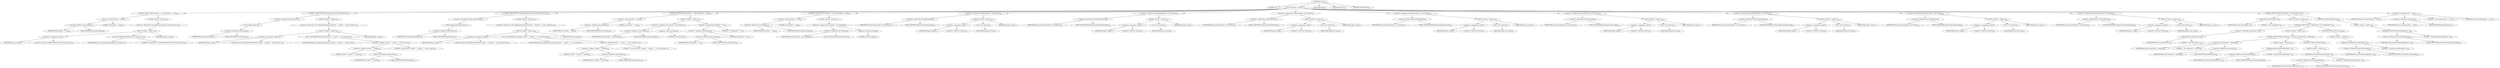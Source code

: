 digraph "scan" {  
"482" [label = <(METHOD,scan)<SUB>527</SUB>> ]
"22" [label = <(PARAM,this)<SUB>527</SUB>> ]
"483" [label = <(BLOCK,&lt;empty&gt;,&lt;empty&gt;)<SUB>527</SUB>> ]
"484" [label = <(CONTROL_STRUCTURE,if (basedir == null),if (basedir == null))<SUB>528</SUB>> ]
"485" [label = <(&lt;operator&gt;.equals,basedir == null)<SUB>528</SUB>> ]
"486" [label = <(&lt;operator&gt;.fieldAccess,this.basedir)<SUB>528</SUB>> ]
"487" [label = <(IDENTIFIER,this,basedir == null)<SUB>528</SUB>> ]
"488" [label = <(FIELD_IDENTIFIER,basedir,basedir)<SUB>528</SUB>> ]
"489" [label = <(LITERAL,null,basedir == null)<SUB>528</SUB>> ]
"490" [label = <(BLOCK,&lt;empty&gt;,&lt;empty&gt;)<SUB>528</SUB>> ]
"491" [label = <(&lt;operator&gt;.throw,throw new IllegalStateException(&quot;No basedir set&quot;);)<SUB>529</SUB>> ]
"492" [label = <(BLOCK,&lt;empty&gt;,&lt;empty&gt;)<SUB>529</SUB>> ]
"493" [label = <(&lt;operator&gt;.assignment,&lt;empty&gt;)> ]
"494" [label = <(IDENTIFIER,$obj1,&lt;empty&gt;)> ]
"495" [label = <(&lt;operator&gt;.alloc,new IllegalStateException(&quot;No basedir set&quot;))<SUB>529</SUB>> ]
"496" [label = <(&lt;init&gt;,new IllegalStateException(&quot;No basedir set&quot;))<SUB>529</SUB>> ]
"497" [label = <(IDENTIFIER,$obj1,new IllegalStateException(&quot;No basedir set&quot;))> ]
"498" [label = <(LITERAL,&quot;No basedir set&quot;,new IllegalStateException(&quot;No basedir set&quot;))<SUB>529</SUB>> ]
"499" [label = <(IDENTIFIER,$obj1,&lt;empty&gt;)> ]
"500" [label = <(CONTROL_STRUCTURE,if (!basedir.exists()),if (!basedir.exists()))<SUB>531</SUB>> ]
"501" [label = <(&lt;operator&gt;.logicalNot,!basedir.exists())<SUB>531</SUB>> ]
"502" [label = <(exists,basedir.exists())<SUB>531</SUB>> ]
"503" [label = <(&lt;operator&gt;.fieldAccess,this.basedir)<SUB>531</SUB>> ]
"504" [label = <(IDENTIFIER,this,basedir.exists())<SUB>531</SUB>> ]
"505" [label = <(FIELD_IDENTIFIER,basedir,basedir)<SUB>531</SUB>> ]
"506" [label = <(BLOCK,&lt;empty&gt;,&lt;empty&gt;)<SUB>531</SUB>> ]
"507" [label = <(&lt;operator&gt;.throw,throw new IllegalStateException(&quot;basedir &quot; + basedir + &quot; does not exist&quot;);)<SUB>532</SUB>> ]
"508" [label = <(BLOCK,&lt;empty&gt;,&lt;empty&gt;)<SUB>532</SUB>> ]
"509" [label = <(&lt;operator&gt;.assignment,&lt;empty&gt;)> ]
"510" [label = <(IDENTIFIER,$obj2,&lt;empty&gt;)> ]
"511" [label = <(&lt;operator&gt;.alloc,new IllegalStateException(&quot;basedir &quot; + basedir + &quot; does not exist&quot;))<SUB>532</SUB>> ]
"512" [label = <(&lt;init&gt;,new IllegalStateException(&quot;basedir &quot; + basedir + &quot; does not exist&quot;))<SUB>532</SUB>> ]
"513" [label = <(IDENTIFIER,$obj2,new IllegalStateException(&quot;basedir &quot; + basedir + &quot; does not exist&quot;))> ]
"514" [label = <(&lt;operator&gt;.addition,&quot;basedir &quot; + basedir + &quot; does not exist&quot;)<SUB>532</SUB>> ]
"515" [label = <(&lt;operator&gt;.addition,&quot;basedir &quot; + basedir)<SUB>532</SUB>> ]
"516" [label = <(LITERAL,&quot;basedir &quot;,&quot;basedir &quot; + basedir)<SUB>532</SUB>> ]
"517" [label = <(&lt;operator&gt;.fieldAccess,this.basedir)<SUB>532</SUB>> ]
"518" [label = <(IDENTIFIER,this,&quot;basedir &quot; + basedir)<SUB>532</SUB>> ]
"519" [label = <(FIELD_IDENTIFIER,basedir,basedir)<SUB>532</SUB>> ]
"520" [label = <(LITERAL,&quot; does not exist&quot;,&quot;basedir &quot; + basedir + &quot; does not exist&quot;)<SUB>533</SUB>> ]
"521" [label = <(IDENTIFIER,$obj2,&lt;empty&gt;)> ]
"522" [label = <(CONTROL_STRUCTURE,if (!basedir.isDirectory()),if (!basedir.isDirectory()))<SUB>535</SUB>> ]
"523" [label = <(&lt;operator&gt;.logicalNot,!basedir.isDirectory())<SUB>535</SUB>> ]
"524" [label = <(isDirectory,basedir.isDirectory())<SUB>535</SUB>> ]
"525" [label = <(&lt;operator&gt;.fieldAccess,this.basedir)<SUB>535</SUB>> ]
"526" [label = <(IDENTIFIER,this,basedir.isDirectory())<SUB>535</SUB>> ]
"527" [label = <(FIELD_IDENTIFIER,basedir,basedir)<SUB>535</SUB>> ]
"528" [label = <(BLOCK,&lt;empty&gt;,&lt;empty&gt;)<SUB>535</SUB>> ]
"529" [label = <(&lt;operator&gt;.throw,throw new IllegalStateException(&quot;basedir &quot; + basedir + &quot; is not a directory&quot;);)<SUB>536</SUB>> ]
"530" [label = <(BLOCK,&lt;empty&gt;,&lt;empty&gt;)<SUB>536</SUB>> ]
"531" [label = <(&lt;operator&gt;.assignment,&lt;empty&gt;)> ]
"532" [label = <(IDENTIFIER,$obj3,&lt;empty&gt;)> ]
"533" [label = <(&lt;operator&gt;.alloc,new IllegalStateException(&quot;basedir &quot; + basedir + &quot; is not a directory&quot;))<SUB>536</SUB>> ]
"534" [label = <(&lt;init&gt;,new IllegalStateException(&quot;basedir &quot; + basedir + &quot; is not a directory&quot;))<SUB>536</SUB>> ]
"535" [label = <(IDENTIFIER,$obj3,new IllegalStateException(&quot;basedir &quot; + basedir + &quot; is not a directory&quot;))> ]
"536" [label = <(&lt;operator&gt;.addition,&quot;basedir &quot; + basedir + &quot; is not a directory&quot;)<SUB>536</SUB>> ]
"537" [label = <(&lt;operator&gt;.addition,&quot;basedir &quot; + basedir)<SUB>536</SUB>> ]
"538" [label = <(LITERAL,&quot;basedir &quot;,&quot;basedir &quot; + basedir)<SUB>536</SUB>> ]
"539" [label = <(&lt;operator&gt;.fieldAccess,this.basedir)<SUB>536</SUB>> ]
"540" [label = <(IDENTIFIER,this,&quot;basedir &quot; + basedir)<SUB>536</SUB>> ]
"541" [label = <(FIELD_IDENTIFIER,basedir,basedir)<SUB>536</SUB>> ]
"542" [label = <(LITERAL,&quot; is not a directory&quot;,&quot;basedir &quot; + basedir + &quot; is not a directory&quot;)<SUB>537</SUB>> ]
"543" [label = <(IDENTIFIER,$obj3,&lt;empty&gt;)> ]
"544" [label = <(CONTROL_STRUCTURE,if (includes == null),if (includes == null))<SUB>540</SUB>> ]
"545" [label = <(&lt;operator&gt;.equals,includes == null)<SUB>540</SUB>> ]
"546" [label = <(&lt;operator&gt;.fieldAccess,this.includes)<SUB>540</SUB>> ]
"547" [label = <(IDENTIFIER,this,includes == null)<SUB>540</SUB>> ]
"548" [label = <(FIELD_IDENTIFIER,includes,includes)<SUB>540</SUB>> ]
"549" [label = <(LITERAL,null,includes == null)<SUB>540</SUB>> ]
"550" [label = <(BLOCK,&lt;empty&gt;,&lt;empty&gt;)<SUB>540</SUB>> ]
"551" [label = <(&lt;operator&gt;.assignment,this.includes = new String[1])<SUB>542</SUB>> ]
"552" [label = <(&lt;operator&gt;.fieldAccess,this.includes)<SUB>542</SUB>> ]
"553" [label = <(IDENTIFIER,this,this.includes = new String[1])<SUB>542</SUB>> ]
"554" [label = <(FIELD_IDENTIFIER,includes,includes)<SUB>542</SUB>> ]
"555" [label = <(&lt;operator&gt;.alloc,new String[1])> ]
"556" [label = <(LITERAL,1,new String[1])<SUB>542</SUB>> ]
"557" [label = <(&lt;operator&gt;.assignment,includes[0] = &quot;**&quot;)<SUB>543</SUB>> ]
"558" [label = <(&lt;operator&gt;.indexAccess,includes[0])<SUB>543</SUB>> ]
"559" [label = <(&lt;operator&gt;.fieldAccess,this.includes)<SUB>543</SUB>> ]
"560" [label = <(IDENTIFIER,this,includes[0] = &quot;**&quot;)<SUB>543</SUB>> ]
"561" [label = <(FIELD_IDENTIFIER,includes,includes)<SUB>543</SUB>> ]
"562" [label = <(LITERAL,0,includes[0] = &quot;**&quot;)<SUB>543</SUB>> ]
"563" [label = <(LITERAL,&quot;**&quot;,includes[0] = &quot;**&quot;)<SUB>543</SUB>> ]
"564" [label = <(CONTROL_STRUCTURE,if (excludes == null),if (excludes == null))<SUB>545</SUB>> ]
"565" [label = <(&lt;operator&gt;.equals,excludes == null)<SUB>545</SUB>> ]
"566" [label = <(&lt;operator&gt;.fieldAccess,this.excludes)<SUB>545</SUB>> ]
"567" [label = <(IDENTIFIER,this,excludes == null)<SUB>545</SUB>> ]
"568" [label = <(FIELD_IDENTIFIER,excludes,excludes)<SUB>545</SUB>> ]
"569" [label = <(LITERAL,null,excludes == null)<SUB>545</SUB>> ]
"570" [label = <(BLOCK,&lt;empty&gt;,&lt;empty&gt;)<SUB>545</SUB>> ]
"571" [label = <(&lt;operator&gt;.assignment,this.excludes = new String[0])<SUB>546</SUB>> ]
"572" [label = <(&lt;operator&gt;.fieldAccess,this.excludes)<SUB>546</SUB>> ]
"573" [label = <(IDENTIFIER,this,this.excludes = new String[0])<SUB>546</SUB>> ]
"574" [label = <(FIELD_IDENTIFIER,excludes,excludes)<SUB>546</SUB>> ]
"575" [label = <(&lt;operator&gt;.alloc,new String[0])> ]
"576" [label = <(LITERAL,0,new String[0])<SUB>546</SUB>> ]
"577" [label = <(&lt;operator&gt;.assignment,this.filesIncluded = new Vector())<SUB>549</SUB>> ]
"578" [label = <(&lt;operator&gt;.fieldAccess,this.filesIncluded)<SUB>549</SUB>> ]
"579" [label = <(IDENTIFIER,this,this.filesIncluded = new Vector())<SUB>549</SUB>> ]
"580" [label = <(FIELD_IDENTIFIER,filesIncluded,filesIncluded)<SUB>549</SUB>> ]
"581" [label = <(BLOCK,&lt;empty&gt;,&lt;empty&gt;)<SUB>549</SUB>> ]
"582" [label = <(&lt;operator&gt;.assignment,&lt;empty&gt;)> ]
"583" [label = <(IDENTIFIER,$obj4,&lt;empty&gt;)> ]
"584" [label = <(&lt;operator&gt;.alloc,new Vector())<SUB>549</SUB>> ]
"585" [label = <(&lt;init&gt;,new Vector())<SUB>549</SUB>> ]
"586" [label = <(IDENTIFIER,$obj4,new Vector())> ]
"587" [label = <(IDENTIFIER,$obj4,&lt;empty&gt;)> ]
"588" [label = <(&lt;operator&gt;.assignment,this.filesNotIncluded = new Vector())<SUB>550</SUB>> ]
"589" [label = <(&lt;operator&gt;.fieldAccess,this.filesNotIncluded)<SUB>550</SUB>> ]
"590" [label = <(IDENTIFIER,this,this.filesNotIncluded = new Vector())<SUB>550</SUB>> ]
"591" [label = <(FIELD_IDENTIFIER,filesNotIncluded,filesNotIncluded)<SUB>550</SUB>> ]
"592" [label = <(BLOCK,&lt;empty&gt;,&lt;empty&gt;)<SUB>550</SUB>> ]
"593" [label = <(&lt;operator&gt;.assignment,&lt;empty&gt;)> ]
"594" [label = <(IDENTIFIER,$obj5,&lt;empty&gt;)> ]
"595" [label = <(&lt;operator&gt;.alloc,new Vector())<SUB>550</SUB>> ]
"596" [label = <(&lt;init&gt;,new Vector())<SUB>550</SUB>> ]
"597" [label = <(IDENTIFIER,$obj5,new Vector())> ]
"598" [label = <(IDENTIFIER,$obj5,&lt;empty&gt;)> ]
"599" [label = <(&lt;operator&gt;.assignment,this.filesExcluded = new Vector())<SUB>551</SUB>> ]
"600" [label = <(&lt;operator&gt;.fieldAccess,this.filesExcluded)<SUB>551</SUB>> ]
"601" [label = <(IDENTIFIER,this,this.filesExcluded = new Vector())<SUB>551</SUB>> ]
"602" [label = <(FIELD_IDENTIFIER,filesExcluded,filesExcluded)<SUB>551</SUB>> ]
"603" [label = <(BLOCK,&lt;empty&gt;,&lt;empty&gt;)<SUB>551</SUB>> ]
"604" [label = <(&lt;operator&gt;.assignment,&lt;empty&gt;)> ]
"605" [label = <(IDENTIFIER,$obj6,&lt;empty&gt;)> ]
"606" [label = <(&lt;operator&gt;.alloc,new Vector())<SUB>551</SUB>> ]
"607" [label = <(&lt;init&gt;,new Vector())<SUB>551</SUB>> ]
"608" [label = <(IDENTIFIER,$obj6,new Vector())> ]
"609" [label = <(IDENTIFIER,$obj6,&lt;empty&gt;)> ]
"610" [label = <(&lt;operator&gt;.assignment,this.filesDeselected = new Vector())<SUB>552</SUB>> ]
"611" [label = <(&lt;operator&gt;.fieldAccess,this.filesDeselected)<SUB>552</SUB>> ]
"612" [label = <(IDENTIFIER,this,this.filesDeselected = new Vector())<SUB>552</SUB>> ]
"613" [label = <(FIELD_IDENTIFIER,filesDeselected,filesDeselected)<SUB>552</SUB>> ]
"614" [label = <(BLOCK,&lt;empty&gt;,&lt;empty&gt;)<SUB>552</SUB>> ]
"615" [label = <(&lt;operator&gt;.assignment,&lt;empty&gt;)> ]
"616" [label = <(IDENTIFIER,$obj7,&lt;empty&gt;)> ]
"617" [label = <(&lt;operator&gt;.alloc,new Vector())<SUB>552</SUB>> ]
"618" [label = <(&lt;init&gt;,new Vector())<SUB>552</SUB>> ]
"619" [label = <(IDENTIFIER,$obj7,new Vector())> ]
"620" [label = <(IDENTIFIER,$obj7,&lt;empty&gt;)> ]
"621" [label = <(&lt;operator&gt;.assignment,this.dirsIncluded = new Vector())<SUB>553</SUB>> ]
"622" [label = <(&lt;operator&gt;.fieldAccess,this.dirsIncluded)<SUB>553</SUB>> ]
"623" [label = <(IDENTIFIER,this,this.dirsIncluded = new Vector())<SUB>553</SUB>> ]
"624" [label = <(FIELD_IDENTIFIER,dirsIncluded,dirsIncluded)<SUB>553</SUB>> ]
"625" [label = <(BLOCK,&lt;empty&gt;,&lt;empty&gt;)<SUB>553</SUB>> ]
"626" [label = <(&lt;operator&gt;.assignment,&lt;empty&gt;)> ]
"627" [label = <(IDENTIFIER,$obj8,&lt;empty&gt;)> ]
"628" [label = <(&lt;operator&gt;.alloc,new Vector())<SUB>553</SUB>> ]
"629" [label = <(&lt;init&gt;,new Vector())<SUB>553</SUB>> ]
"630" [label = <(IDENTIFIER,$obj8,new Vector())> ]
"631" [label = <(IDENTIFIER,$obj8,&lt;empty&gt;)> ]
"632" [label = <(&lt;operator&gt;.assignment,this.dirsNotIncluded = new Vector())<SUB>554</SUB>> ]
"633" [label = <(&lt;operator&gt;.fieldAccess,this.dirsNotIncluded)<SUB>554</SUB>> ]
"634" [label = <(IDENTIFIER,this,this.dirsNotIncluded = new Vector())<SUB>554</SUB>> ]
"635" [label = <(FIELD_IDENTIFIER,dirsNotIncluded,dirsNotIncluded)<SUB>554</SUB>> ]
"636" [label = <(BLOCK,&lt;empty&gt;,&lt;empty&gt;)<SUB>554</SUB>> ]
"637" [label = <(&lt;operator&gt;.assignment,&lt;empty&gt;)> ]
"638" [label = <(IDENTIFIER,$obj9,&lt;empty&gt;)> ]
"639" [label = <(&lt;operator&gt;.alloc,new Vector())<SUB>554</SUB>> ]
"640" [label = <(&lt;init&gt;,new Vector())<SUB>554</SUB>> ]
"641" [label = <(IDENTIFIER,$obj9,new Vector())> ]
"642" [label = <(IDENTIFIER,$obj9,&lt;empty&gt;)> ]
"643" [label = <(&lt;operator&gt;.assignment,this.dirsExcluded = new Vector())<SUB>555</SUB>> ]
"644" [label = <(&lt;operator&gt;.fieldAccess,this.dirsExcluded)<SUB>555</SUB>> ]
"645" [label = <(IDENTIFIER,this,this.dirsExcluded = new Vector())<SUB>555</SUB>> ]
"646" [label = <(FIELD_IDENTIFIER,dirsExcluded,dirsExcluded)<SUB>555</SUB>> ]
"647" [label = <(BLOCK,&lt;empty&gt;,&lt;empty&gt;)<SUB>555</SUB>> ]
"648" [label = <(&lt;operator&gt;.assignment,&lt;empty&gt;)> ]
"649" [label = <(IDENTIFIER,$obj10,&lt;empty&gt;)> ]
"650" [label = <(&lt;operator&gt;.alloc,new Vector())<SUB>555</SUB>> ]
"651" [label = <(&lt;init&gt;,new Vector())<SUB>555</SUB>> ]
"652" [label = <(IDENTIFIER,$obj10,new Vector())> ]
"653" [label = <(IDENTIFIER,$obj10,&lt;empty&gt;)> ]
"654" [label = <(&lt;operator&gt;.assignment,this.dirsDeselected = new Vector())<SUB>556</SUB>> ]
"655" [label = <(&lt;operator&gt;.fieldAccess,this.dirsDeselected)<SUB>556</SUB>> ]
"656" [label = <(IDENTIFIER,this,this.dirsDeselected = new Vector())<SUB>556</SUB>> ]
"657" [label = <(FIELD_IDENTIFIER,dirsDeselected,dirsDeselected)<SUB>556</SUB>> ]
"658" [label = <(BLOCK,&lt;empty&gt;,&lt;empty&gt;)<SUB>556</SUB>> ]
"659" [label = <(&lt;operator&gt;.assignment,&lt;empty&gt;)> ]
"660" [label = <(IDENTIFIER,$obj11,&lt;empty&gt;)> ]
"661" [label = <(&lt;operator&gt;.alloc,new Vector())<SUB>556</SUB>> ]
"662" [label = <(&lt;init&gt;,new Vector())<SUB>556</SUB>> ]
"663" [label = <(IDENTIFIER,$obj11,new Vector())> ]
"664" [label = <(IDENTIFIER,$obj11,&lt;empty&gt;)> ]
"665" [label = <(CONTROL_STRUCTURE,if (isIncluded(&quot;&quot;)),if (isIncluded(&quot;&quot;)))<SUB>558</SUB>> ]
"666" [label = <(isIncluded,this.isIncluded(&quot;&quot;))<SUB>558</SUB>> ]
"21" [label = <(IDENTIFIER,this,this.isIncluded(&quot;&quot;))<SUB>558</SUB>> ]
"667" [label = <(LITERAL,&quot;&quot;,this.isIncluded(&quot;&quot;))<SUB>558</SUB>> ]
"668" [label = <(BLOCK,&lt;empty&gt;,&lt;empty&gt;)<SUB>558</SUB>> ]
"669" [label = <(CONTROL_STRUCTURE,if (!isExcluded(&quot;&quot;)),if (!isExcluded(&quot;&quot;)))<SUB>559</SUB>> ]
"670" [label = <(&lt;operator&gt;.logicalNot,!isExcluded(&quot;&quot;))<SUB>559</SUB>> ]
"671" [label = <(isExcluded,this.isExcluded(&quot;&quot;))<SUB>559</SUB>> ]
"23" [label = <(IDENTIFIER,this,this.isExcluded(&quot;&quot;))<SUB>559</SUB>> ]
"672" [label = <(LITERAL,&quot;&quot;,this.isExcluded(&quot;&quot;))<SUB>559</SUB>> ]
"673" [label = <(BLOCK,&lt;empty&gt;,&lt;empty&gt;)<SUB>559</SUB>> ]
"674" [label = <(CONTROL_STRUCTURE,if (isSelected(&quot;&quot;, basedir)),if (isSelected(&quot;&quot;, basedir)))<SUB>560</SUB>> ]
"675" [label = <(isSelected,this.isSelected(&quot;&quot;, basedir))<SUB>560</SUB>> ]
"24" [label = <(IDENTIFIER,this,this.isSelected(&quot;&quot;, basedir))<SUB>560</SUB>> ]
"676" [label = <(LITERAL,&quot;&quot;,this.isSelected(&quot;&quot;, basedir))<SUB>560</SUB>> ]
"677" [label = <(&lt;operator&gt;.fieldAccess,this.basedir)<SUB>560</SUB>> ]
"678" [label = <(IDENTIFIER,this,this.isSelected(&quot;&quot;, basedir))<SUB>560</SUB>> ]
"679" [label = <(FIELD_IDENTIFIER,basedir,basedir)<SUB>560</SUB>> ]
"680" [label = <(BLOCK,&lt;empty&gt;,&lt;empty&gt;)<SUB>560</SUB>> ]
"681" [label = <(addElement,dirsIncluded.addElement(&quot;&quot;))<SUB>561</SUB>> ]
"682" [label = <(&lt;operator&gt;.fieldAccess,this.dirsIncluded)<SUB>561</SUB>> ]
"683" [label = <(IDENTIFIER,this,dirsIncluded.addElement(&quot;&quot;))<SUB>561</SUB>> ]
"684" [label = <(FIELD_IDENTIFIER,dirsIncluded,dirsIncluded)<SUB>561</SUB>> ]
"685" [label = <(LITERAL,&quot;&quot;,dirsIncluded.addElement(&quot;&quot;))<SUB>561</SUB>> ]
"686" [label = <(CONTROL_STRUCTURE,else,else)<SUB>562</SUB>> ]
"687" [label = <(BLOCK,&lt;empty&gt;,&lt;empty&gt;)<SUB>562</SUB>> ]
"688" [label = <(addElement,dirsDeselected.addElement(&quot;&quot;))<SUB>563</SUB>> ]
"689" [label = <(&lt;operator&gt;.fieldAccess,this.dirsDeselected)<SUB>563</SUB>> ]
"690" [label = <(IDENTIFIER,this,dirsDeselected.addElement(&quot;&quot;))<SUB>563</SUB>> ]
"691" [label = <(FIELD_IDENTIFIER,dirsDeselected,dirsDeselected)<SUB>563</SUB>> ]
"692" [label = <(LITERAL,&quot;&quot;,dirsDeselected.addElement(&quot;&quot;))<SUB>563</SUB>> ]
"693" [label = <(CONTROL_STRUCTURE,else,else)<SUB>565</SUB>> ]
"694" [label = <(BLOCK,&lt;empty&gt;,&lt;empty&gt;)<SUB>565</SUB>> ]
"695" [label = <(addElement,dirsExcluded.addElement(&quot;&quot;))<SUB>566</SUB>> ]
"696" [label = <(&lt;operator&gt;.fieldAccess,this.dirsExcluded)<SUB>566</SUB>> ]
"697" [label = <(IDENTIFIER,this,dirsExcluded.addElement(&quot;&quot;))<SUB>566</SUB>> ]
"698" [label = <(FIELD_IDENTIFIER,dirsExcluded,dirsExcluded)<SUB>566</SUB>> ]
"699" [label = <(LITERAL,&quot;&quot;,dirsExcluded.addElement(&quot;&quot;))<SUB>566</SUB>> ]
"700" [label = <(CONTROL_STRUCTURE,else,else)<SUB>568</SUB>> ]
"701" [label = <(BLOCK,&lt;empty&gt;,&lt;empty&gt;)<SUB>568</SUB>> ]
"702" [label = <(addElement,dirsNotIncluded.addElement(&quot;&quot;))<SUB>569</SUB>> ]
"703" [label = <(&lt;operator&gt;.fieldAccess,this.dirsNotIncluded)<SUB>569</SUB>> ]
"704" [label = <(IDENTIFIER,this,dirsNotIncluded.addElement(&quot;&quot;))<SUB>569</SUB>> ]
"705" [label = <(FIELD_IDENTIFIER,dirsNotIncluded,dirsNotIncluded)<SUB>569</SUB>> ]
"706" [label = <(LITERAL,&quot;&quot;,dirsNotIncluded.addElement(&quot;&quot;))<SUB>569</SUB>> ]
"707" [label = <(scandir,this.scandir(basedir, &quot;&quot;, true))<SUB>571</SUB>> ]
"25" [label = <(IDENTIFIER,this,this.scandir(basedir, &quot;&quot;, true))<SUB>571</SUB>> ]
"708" [label = <(&lt;operator&gt;.fieldAccess,this.basedir)<SUB>571</SUB>> ]
"709" [label = <(IDENTIFIER,this,this.scandir(basedir, &quot;&quot;, true))<SUB>571</SUB>> ]
"710" [label = <(FIELD_IDENTIFIER,basedir,basedir)<SUB>571</SUB>> ]
"711" [label = <(LITERAL,&quot;&quot;,this.scandir(basedir, &quot;&quot;, true))<SUB>571</SUB>> ]
"712" [label = <(LITERAL,true,this.scandir(basedir, &quot;&quot;, true))<SUB>571</SUB>> ]
"713" [label = <(MODIFIER,PUBLIC)> ]
"714" [label = <(MODIFIER,VIRTUAL)> ]
"715" [label = <(METHOD_RETURN,void)<SUB>527</SUB>> ]
  "482" -> "22" 
  "482" -> "483" 
  "482" -> "713" 
  "482" -> "714" 
  "482" -> "715" 
  "483" -> "484" 
  "483" -> "500" 
  "483" -> "522" 
  "483" -> "544" 
  "483" -> "564" 
  "483" -> "577" 
  "483" -> "588" 
  "483" -> "599" 
  "483" -> "610" 
  "483" -> "621" 
  "483" -> "632" 
  "483" -> "643" 
  "483" -> "654" 
  "483" -> "665" 
  "483" -> "707" 
  "484" -> "485" 
  "484" -> "490" 
  "485" -> "486" 
  "485" -> "489" 
  "486" -> "487" 
  "486" -> "488" 
  "490" -> "491" 
  "491" -> "492" 
  "492" -> "493" 
  "492" -> "496" 
  "492" -> "499" 
  "493" -> "494" 
  "493" -> "495" 
  "496" -> "497" 
  "496" -> "498" 
  "500" -> "501" 
  "500" -> "506" 
  "501" -> "502" 
  "502" -> "503" 
  "503" -> "504" 
  "503" -> "505" 
  "506" -> "507" 
  "507" -> "508" 
  "508" -> "509" 
  "508" -> "512" 
  "508" -> "521" 
  "509" -> "510" 
  "509" -> "511" 
  "512" -> "513" 
  "512" -> "514" 
  "514" -> "515" 
  "514" -> "520" 
  "515" -> "516" 
  "515" -> "517" 
  "517" -> "518" 
  "517" -> "519" 
  "522" -> "523" 
  "522" -> "528" 
  "523" -> "524" 
  "524" -> "525" 
  "525" -> "526" 
  "525" -> "527" 
  "528" -> "529" 
  "529" -> "530" 
  "530" -> "531" 
  "530" -> "534" 
  "530" -> "543" 
  "531" -> "532" 
  "531" -> "533" 
  "534" -> "535" 
  "534" -> "536" 
  "536" -> "537" 
  "536" -> "542" 
  "537" -> "538" 
  "537" -> "539" 
  "539" -> "540" 
  "539" -> "541" 
  "544" -> "545" 
  "544" -> "550" 
  "545" -> "546" 
  "545" -> "549" 
  "546" -> "547" 
  "546" -> "548" 
  "550" -> "551" 
  "550" -> "557" 
  "551" -> "552" 
  "551" -> "555" 
  "552" -> "553" 
  "552" -> "554" 
  "555" -> "556" 
  "557" -> "558" 
  "557" -> "563" 
  "558" -> "559" 
  "558" -> "562" 
  "559" -> "560" 
  "559" -> "561" 
  "564" -> "565" 
  "564" -> "570" 
  "565" -> "566" 
  "565" -> "569" 
  "566" -> "567" 
  "566" -> "568" 
  "570" -> "571" 
  "571" -> "572" 
  "571" -> "575" 
  "572" -> "573" 
  "572" -> "574" 
  "575" -> "576" 
  "577" -> "578" 
  "577" -> "581" 
  "578" -> "579" 
  "578" -> "580" 
  "581" -> "582" 
  "581" -> "585" 
  "581" -> "587" 
  "582" -> "583" 
  "582" -> "584" 
  "585" -> "586" 
  "588" -> "589" 
  "588" -> "592" 
  "589" -> "590" 
  "589" -> "591" 
  "592" -> "593" 
  "592" -> "596" 
  "592" -> "598" 
  "593" -> "594" 
  "593" -> "595" 
  "596" -> "597" 
  "599" -> "600" 
  "599" -> "603" 
  "600" -> "601" 
  "600" -> "602" 
  "603" -> "604" 
  "603" -> "607" 
  "603" -> "609" 
  "604" -> "605" 
  "604" -> "606" 
  "607" -> "608" 
  "610" -> "611" 
  "610" -> "614" 
  "611" -> "612" 
  "611" -> "613" 
  "614" -> "615" 
  "614" -> "618" 
  "614" -> "620" 
  "615" -> "616" 
  "615" -> "617" 
  "618" -> "619" 
  "621" -> "622" 
  "621" -> "625" 
  "622" -> "623" 
  "622" -> "624" 
  "625" -> "626" 
  "625" -> "629" 
  "625" -> "631" 
  "626" -> "627" 
  "626" -> "628" 
  "629" -> "630" 
  "632" -> "633" 
  "632" -> "636" 
  "633" -> "634" 
  "633" -> "635" 
  "636" -> "637" 
  "636" -> "640" 
  "636" -> "642" 
  "637" -> "638" 
  "637" -> "639" 
  "640" -> "641" 
  "643" -> "644" 
  "643" -> "647" 
  "644" -> "645" 
  "644" -> "646" 
  "647" -> "648" 
  "647" -> "651" 
  "647" -> "653" 
  "648" -> "649" 
  "648" -> "650" 
  "651" -> "652" 
  "654" -> "655" 
  "654" -> "658" 
  "655" -> "656" 
  "655" -> "657" 
  "658" -> "659" 
  "658" -> "662" 
  "658" -> "664" 
  "659" -> "660" 
  "659" -> "661" 
  "662" -> "663" 
  "665" -> "666" 
  "665" -> "668" 
  "665" -> "700" 
  "666" -> "21" 
  "666" -> "667" 
  "668" -> "669" 
  "669" -> "670" 
  "669" -> "673" 
  "669" -> "693" 
  "670" -> "671" 
  "671" -> "23" 
  "671" -> "672" 
  "673" -> "674" 
  "674" -> "675" 
  "674" -> "680" 
  "674" -> "686" 
  "675" -> "24" 
  "675" -> "676" 
  "675" -> "677" 
  "677" -> "678" 
  "677" -> "679" 
  "680" -> "681" 
  "681" -> "682" 
  "681" -> "685" 
  "682" -> "683" 
  "682" -> "684" 
  "686" -> "687" 
  "687" -> "688" 
  "688" -> "689" 
  "688" -> "692" 
  "689" -> "690" 
  "689" -> "691" 
  "693" -> "694" 
  "694" -> "695" 
  "695" -> "696" 
  "695" -> "699" 
  "696" -> "697" 
  "696" -> "698" 
  "700" -> "701" 
  "701" -> "702" 
  "702" -> "703" 
  "702" -> "706" 
  "703" -> "704" 
  "703" -> "705" 
  "707" -> "25" 
  "707" -> "708" 
  "707" -> "711" 
  "707" -> "712" 
  "708" -> "709" 
  "708" -> "710" 
}
